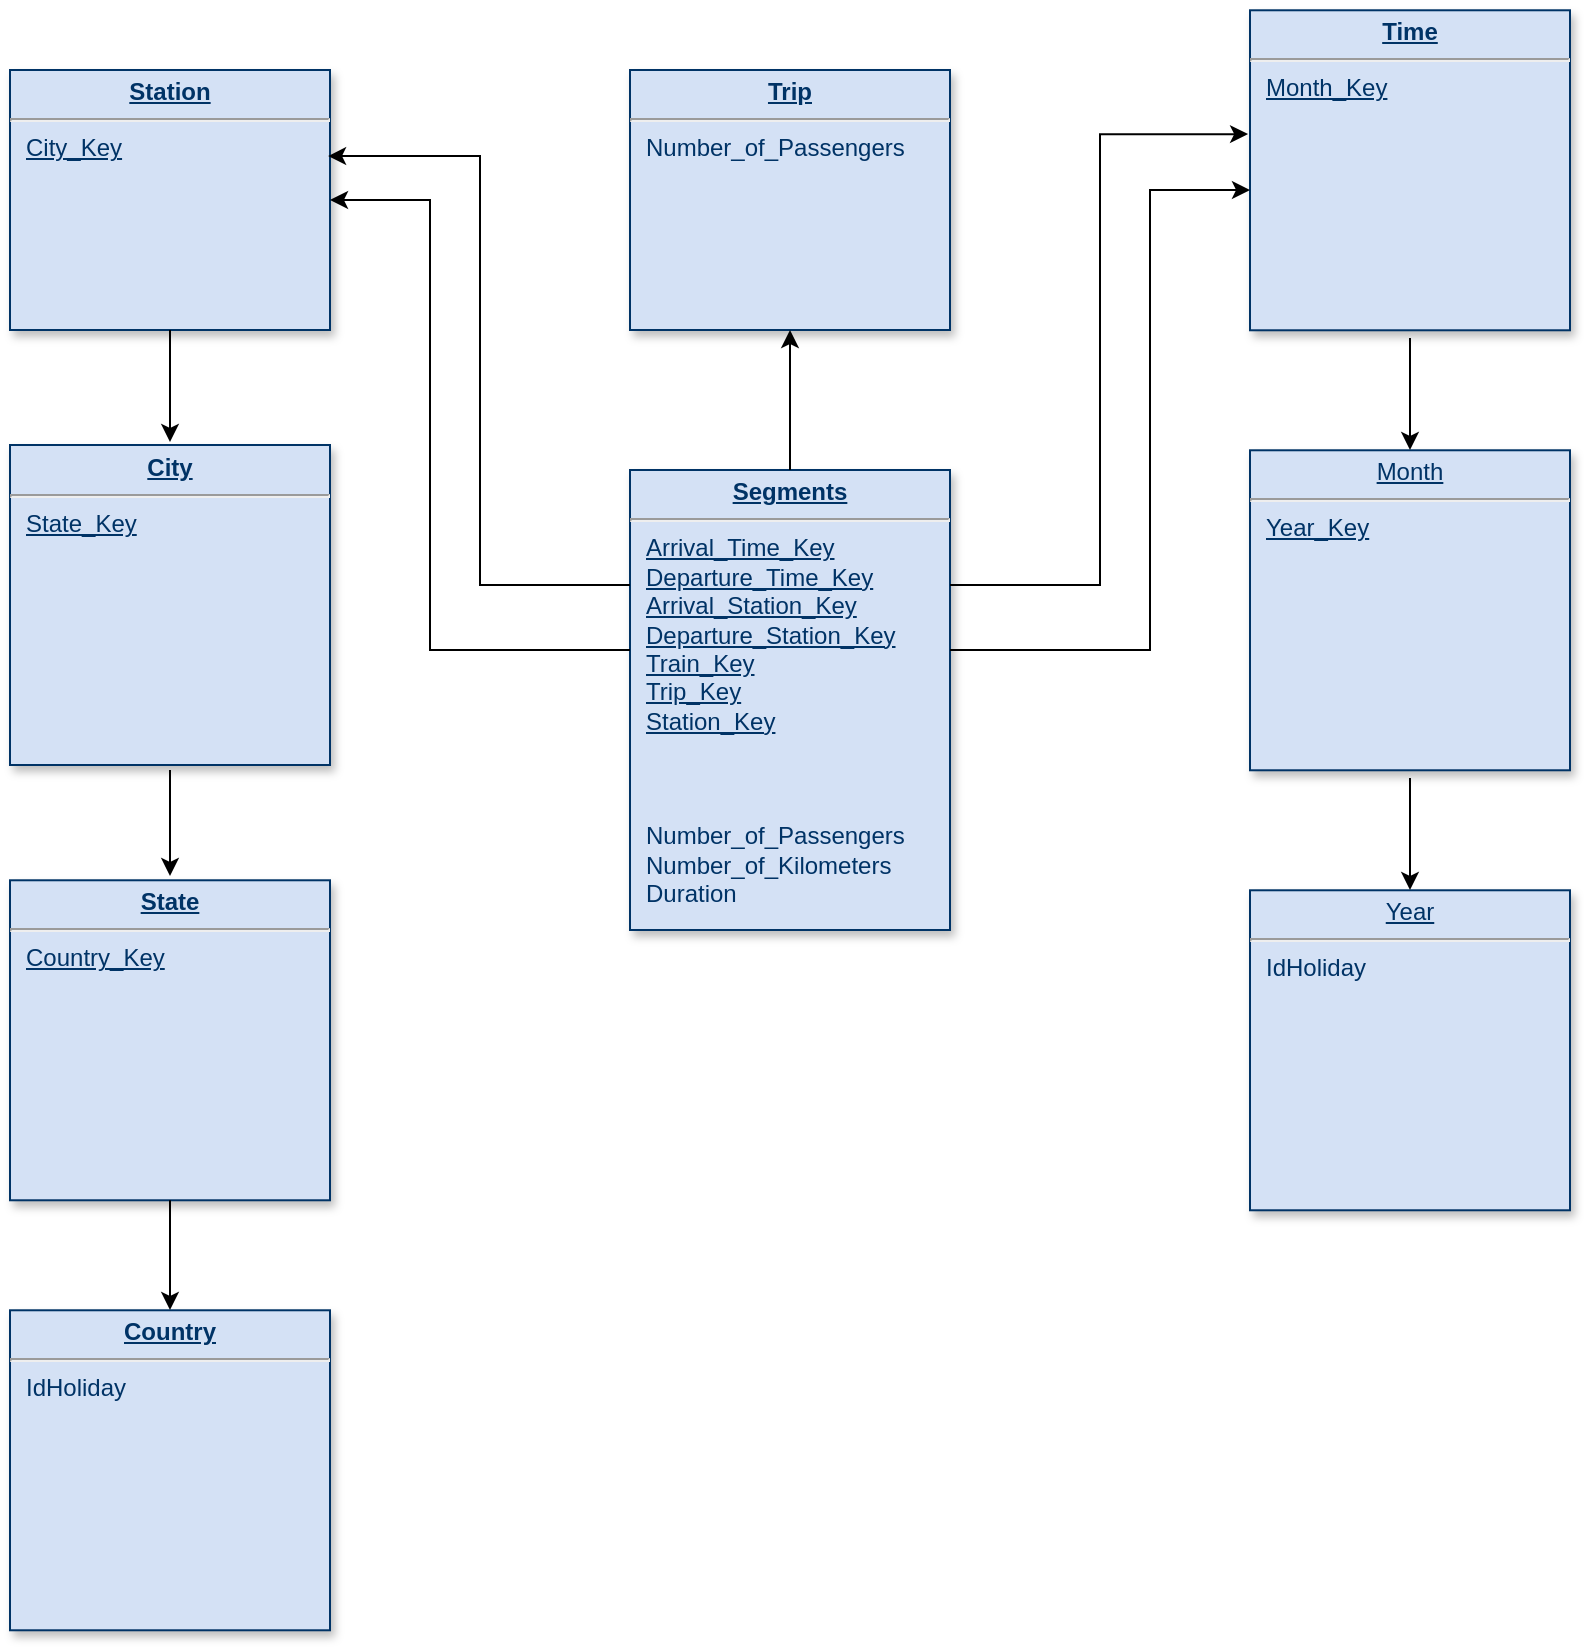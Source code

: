 <mxfile version="10.6.0" type="github"><diagram name="Page-1" id="efa7a0a1-bf9b-a30e-e6df-94a7791c09e9"><mxGraphModel dx="840" dy="491" grid="1" gridSize="10" guides="1" tooltips="1" connect="1" arrows="1" fold="1" page="1" pageScale="1" pageWidth="826" pageHeight="1169" background="#ffffff" math="0" shadow="0"><root><mxCell id="0"/><mxCell id="1" parent="0"/><mxCell id="21" value="&lt;p style=&quot;margin: 0px ; margin-top: 4px ; text-align: center ; text-decoration: underline&quot;&gt;&lt;strong&gt;City&lt;/strong&gt;&lt;/p&gt;&lt;hr&gt;&lt;p style=&quot;margin: 0px ; margin-left: 8px&quot;&gt;&lt;u&gt;State_Key&lt;/u&gt;&lt;br&gt;&lt;/p&gt;" style="verticalAlign=top;align=left;overflow=fill;fontSize=12;fontFamily=Helvetica;html=1;strokeColor=#003366;shadow=1;fillColor=#D4E1F5;fontColor=#003366" parent="1" vertex="1"><mxGeometry x="40.0" y="267.5" width="160" height="160" as="geometry"/></mxCell><mxCell id="25" value="&lt;p style=&quot;margin: 0px ; margin-top: 4px ; text-align: center ; text-decoration: underline&quot;&gt;&lt;strong&gt;Station&lt;/strong&gt;&lt;/p&gt;&lt;hr&gt;&lt;p style=&quot;margin: 0px ; margin-left: 8px&quot;&gt;&lt;u&gt;City_Key&lt;/u&gt;&lt;/p&gt;&lt;p style=&quot;margin: 0px ; margin-left: 8px&quot;&gt;&lt;br&gt;&lt;/p&gt;" style="verticalAlign=top;align=left;overflow=fill;fontSize=12;fontFamily=Helvetica;html=1;strokeColor=#003366;shadow=1;fillColor=#D4E1F5;fontColor=#003366" parent="1" vertex="1"><mxGeometry x="40" y="80" width="160" height="130" as="geometry"/></mxCell><mxCell id="z7T4Bo9Y4DrgqetJBfUK-114" value="&lt;p style=&quot;margin: 0px ; margin-top: 4px ; text-align: center ; text-decoration: underline&quot;&gt;&lt;strong&gt;Trip&lt;/strong&gt;&lt;/p&gt;&lt;hr&gt;&lt;p style=&quot;margin: 0px ; margin-left: 8px&quot;&gt;Number_of_Passengers&lt;br&gt;&lt;/p&gt;&lt;p style=&quot;margin: 0px ; margin-left: 8px&quot;&gt;&lt;br&gt;&lt;/p&gt;" style="verticalAlign=top;align=left;overflow=fill;fontSize=12;fontFamily=Helvetica;html=1;strokeColor=#003366;shadow=1;fillColor=#D4E1F5;fontColor=#003366" vertex="1" parent="1"><mxGeometry x="350" y="80" width="160" height="130" as="geometry"/></mxCell><mxCell id="z7T4Bo9Y4DrgqetJBfUK-115" value="&lt;p style=&quot;margin: 0px ; margin-top: 4px ; text-align: center ; text-decoration: underline&quot;&gt;&lt;strong&gt;Time&lt;/strong&gt;&lt;/p&gt;&lt;hr&gt;&lt;p style=&quot;margin: 0px ; margin-left: 8px&quot;&gt;&lt;u&gt;Month_Key&lt;/u&gt;&lt;/p&gt;" style="verticalAlign=top;align=left;overflow=fill;fontSize=12;fontFamily=Helvetica;html=1;strokeColor=#003366;shadow=1;fillColor=#D4E1F5;fontColor=#003366" vertex="1" parent="1"><mxGeometry x="660" y="50.14" width="160" height="160" as="geometry"/></mxCell><mxCell id="z7T4Bo9Y4DrgqetJBfUK-116" value="&lt;p style=&quot;margin: 0px ; margin-top: 4px ; text-align: center ; text-decoration: underline&quot;&gt;&lt;strong&gt;Segments&lt;br&gt;&lt;/strong&gt;&lt;/p&gt;&lt;hr&gt;&lt;p style=&quot;margin: 0px ; margin-left: 8px&quot;&gt;&lt;u&gt;Arrival_Time_Key&lt;br&gt;&lt;/u&gt;&lt;/p&gt;&lt;p style=&quot;margin: 0px ; margin-left: 8px&quot;&gt;&lt;u&gt;Departure_Time_Key&lt;/u&gt;&lt;/p&gt;&lt;p style=&quot;margin: 0px ; margin-left: 8px&quot;&gt;&lt;u&gt;Arrival_Station_Key&lt;/u&gt;&lt;/p&gt;&lt;p style=&quot;margin: 0px ; margin-left: 8px&quot;&gt;&lt;u&gt;Departure_Station_Key&lt;/u&gt;&lt;/p&gt;&lt;p style=&quot;margin: 0px ; margin-left: 8px&quot;&gt;&lt;u&gt;Train_Key&lt;/u&gt;&lt;/p&gt;&lt;p style=&quot;margin: 0px ; margin-left: 8px&quot;&gt;&lt;u&gt;Trip_Key&lt;/u&gt;&lt;/p&gt;&lt;p style=&quot;margin: 0px ; margin-left: 8px&quot;&gt;&lt;u&gt;Station_Key&lt;br&gt;&lt;/u&gt;&lt;/p&gt;&lt;p style=&quot;margin: 0px ; margin-left: 8px&quot;&gt;&lt;u&gt;&lt;br&gt;&lt;/u&gt;&lt;/p&gt;&lt;p style=&quot;margin: 0px ; margin-left: 8px&quot;&gt;&lt;br&gt;&lt;/p&gt;&lt;p style=&quot;margin: 0px ; margin-left: 8px&quot;&gt;&lt;br&gt;&lt;/p&gt;&lt;p style=&quot;margin: 0px ; margin-left: 8px&quot;&gt;Number_of_Passengers&lt;/p&gt;&lt;p style=&quot;margin: 0px ; margin-left: 8px&quot;&gt;Number_of_Kilometers&lt;/p&gt;&lt;p style=&quot;margin: 0px ; margin-left: 8px&quot;&gt;Duration&lt;br&gt;&lt;/p&gt;&lt;p style=&quot;margin: 0px ; margin-left: 8px&quot;&gt;&lt;br&gt;&lt;/p&gt;&lt;p style=&quot;margin: 0px ; margin-left: 8px&quot;&gt;&lt;br&gt;&lt;/p&gt;&lt;p style=&quot;margin: 0px ; margin-left: 8px&quot;&gt;&lt;br&gt;&lt;/p&gt;&lt;p style=&quot;margin: 0px ; margin-left: 8px&quot;&gt;&lt;br&gt;&lt;/p&gt;&lt;p style=&quot;margin: 0px ; margin-left: 8px&quot;&gt;&lt;br&gt;&lt;/p&gt;" style="verticalAlign=top;align=left;overflow=fill;fontSize=12;fontFamily=Helvetica;html=1;strokeColor=#003366;shadow=1;fillColor=#D4E1F5;fontColor=#003366" vertex="1" parent="1"><mxGeometry x="350" y="280" width="160" height="230" as="geometry"/></mxCell><mxCell id="z7T4Bo9Y4DrgqetJBfUK-117" value="&lt;p style=&quot;margin: 0px ; margin-top: 4px ; text-align: center ; text-decoration: underline&quot;&gt;&lt;strong&gt;Country&lt;/strong&gt;&lt;/p&gt;&lt;hr&gt;&lt;p style=&quot;margin: 0px ; margin-left: 8px&quot;&gt;IdHoliday&lt;/p&gt;&lt;p style=&quot;margin: 0px ; margin-left: 8px&quot;&gt;&lt;br&gt;&lt;/p&gt;" style="verticalAlign=top;align=left;overflow=fill;fontSize=12;fontFamily=Helvetica;html=1;strokeColor=#003366;shadow=1;fillColor=#D4E1F5;fontColor=#003366" vertex="1" parent="1"><mxGeometry x="40.0" y="700.14" width="160" height="160" as="geometry"/></mxCell><mxCell id="z7T4Bo9Y4DrgqetJBfUK-118" value="&lt;p style=&quot;margin: 0px ; margin-top: 4px ; text-align: center ; text-decoration: underline&quot;&gt;&lt;strong&gt;State&lt;/strong&gt;&lt;/p&gt;&lt;hr&gt;&lt;p style=&quot;margin: 0px ; margin-left: 8px&quot;&gt;&lt;u&gt;Country_Key&lt;/u&gt;&lt;/p&gt;" style="verticalAlign=top;align=left;overflow=fill;fontSize=12;fontFamily=Helvetica;html=1;strokeColor=#003366;shadow=1;fillColor=#D4E1F5;fontColor=#003366" vertex="1" parent="1"><mxGeometry x="40.0" y="485.14" width="160" height="160" as="geometry"/></mxCell><mxCell id="z7T4Bo9Y4DrgqetJBfUK-119" value="&lt;p style=&quot;margin: 0px ; margin-top: 4px ; text-align: center ; text-decoration: underline&quot;&gt;Year&lt;/p&gt;&lt;hr&gt;&lt;p style=&quot;margin: 0px ; margin-left: 8px&quot;&gt;IdHoliday&lt;/p&gt;&lt;p style=&quot;margin: 0px ; margin-left: 8px&quot;&gt;&lt;br&gt;&lt;/p&gt;" style="verticalAlign=top;align=left;overflow=fill;fontSize=12;fontFamily=Helvetica;html=1;strokeColor=#003366;shadow=1;fillColor=#D4E1F5;fontColor=#003366" vertex="1" parent="1"><mxGeometry x="660" y="490.14" width="160" height="160" as="geometry"/></mxCell><mxCell id="z7T4Bo9Y4DrgqetJBfUK-120" value="&lt;p style=&quot;margin: 0px ; margin-top: 4px ; text-align: center ; text-decoration: underline&quot;&gt;Month&lt;/p&gt;&lt;hr&gt;&lt;p style=&quot;margin: 0px ; margin-left: 8px&quot;&gt;&lt;u&gt;Year_Key&lt;/u&gt;&lt;/p&gt;&lt;p style=&quot;margin: 0px ; margin-left: 8px&quot;&gt;&lt;br&gt;&lt;/p&gt;" style="verticalAlign=top;align=left;overflow=fill;fontSize=12;fontFamily=Helvetica;html=1;strokeColor=#003366;shadow=1;fillColor=#D4E1F5;fontColor=#003366" vertex="1" parent="1"><mxGeometry x="660" y="270.14" width="160" height="160" as="geometry"/></mxCell><mxCell id="z7T4Bo9Y4DrgqetJBfUK-123" value="" style="endArrow=classic;html=1;exitX=0.5;exitY=1;exitDx=0;exitDy=0;" edge="1" parent="1" source="z7T4Bo9Y4DrgqetJBfUK-118"><mxGeometry width="50" height="50" relative="1" as="geometry"><mxPoint x="90" y="700" as="sourcePoint"/><mxPoint x="120" y="700" as="targetPoint"/></mxGeometry></mxCell><mxCell id="z7T4Bo9Y4DrgqetJBfUK-124" value="" style="endArrow=classic;html=1;" edge="1" parent="1"><mxGeometry width="50" height="50" relative="1" as="geometry"><mxPoint x="120" y="430" as="sourcePoint"/><mxPoint x="120" y="483" as="targetPoint"/></mxGeometry></mxCell><mxCell id="z7T4Bo9Y4DrgqetJBfUK-125" value="" style="endArrow=classic;html=1;exitX=0.5;exitY=0.984;exitDx=0;exitDy=0;exitPerimeter=0;" edge="1" parent="1"><mxGeometry width="50" height="50" relative="1" as="geometry"><mxPoint x="740" y="434" as="sourcePoint"/><mxPoint x="740" y="490" as="targetPoint"/></mxGeometry></mxCell><mxCell id="z7T4Bo9Y4DrgqetJBfUK-126" value="" style="endArrow=classic;html=1;exitX=0.5;exitY=0.984;exitDx=0;exitDy=0;exitPerimeter=0;" edge="1" parent="1"><mxGeometry width="50" height="50" relative="1" as="geometry"><mxPoint x="120" y="210" as="sourcePoint"/><mxPoint x="120" y="266" as="targetPoint"/></mxGeometry></mxCell><mxCell id="z7T4Bo9Y4DrgqetJBfUK-127" value="" style="endArrow=classic;html=1;exitX=0.5;exitY=0;exitDx=0;exitDy=0;entryX=0.5;entryY=1;entryDx=0;entryDy=0;" edge="1" parent="1" source="z7T4Bo9Y4DrgqetJBfUK-116" target="z7T4Bo9Y4DrgqetJBfUK-114"><mxGeometry width="50" height="50" relative="1" as="geometry"><mxPoint x="429.5" y="217" as="sourcePoint"/><mxPoint x="429.5" y="273" as="targetPoint"/></mxGeometry></mxCell><mxCell id="z7T4Bo9Y4DrgqetJBfUK-128" value="" style="endArrow=classic;html=1;exitX=0.5;exitY=0.984;exitDx=0;exitDy=0;exitPerimeter=0;" edge="1" parent="1"><mxGeometry width="50" height="50" relative="1" as="geometry"><mxPoint x="740" y="214" as="sourcePoint"/><mxPoint x="740" y="270" as="targetPoint"/></mxGeometry></mxCell><mxCell id="z7T4Bo9Y4DrgqetJBfUK-130" value="" style="endArrow=classic;html=1;edgeStyle=orthogonalEdgeStyle;exitX=0;exitY=0.25;exitDx=0;exitDy=0;entryX=0.994;entryY=0.331;entryDx=0;entryDy=0;entryPerimeter=0;elbow=vertical;rounded=0;" edge="1" parent="1" source="z7T4Bo9Y4DrgqetJBfUK-116" target="25"><mxGeometry width="50" height="50" relative="1" as="geometry"><mxPoint x="260" y="320" as="sourcePoint"/><mxPoint x="260" y="160" as="targetPoint"/></mxGeometry></mxCell><mxCell id="z7T4Bo9Y4DrgqetJBfUK-131" value="" style="endArrow=classic;html=1;edgeStyle=orthogonalEdgeStyle;entryX=1;entryY=0.5;entryDx=0;entryDy=0;rounded=0;" edge="1" parent="1" source="z7T4Bo9Y4DrgqetJBfUK-116" target="25"><mxGeometry width="50" height="50" relative="1" as="geometry"><mxPoint x="240" y="360" as="sourcePoint"/><mxPoint x="240" y="190" as="targetPoint"/><Array as="points"><mxPoint x="250" y="370"/><mxPoint x="250" y="145"/></Array></mxGeometry></mxCell><mxCell id="z7T4Bo9Y4DrgqetJBfUK-132" value="" style="endArrow=classic;html=1;edgeStyle=orthogonalEdgeStyle;exitX=1;exitY=0.25;exitDx=0;exitDy=0;entryX=-0.006;entryY=0.387;entryDx=0;entryDy=0;entryPerimeter=0;elbow=vertical;rounded=0;" edge="1" parent="1" source="z7T4Bo9Y4DrgqetJBfUK-116" target="z7T4Bo9Y4DrgqetJBfUK-115"><mxGeometry width="50" height="50" relative="1" as="geometry"><mxPoint x="661" y="360" as="sourcePoint"/><mxPoint x="510" y="145" as="targetPoint"/></mxGeometry></mxCell><mxCell id="z7T4Bo9Y4DrgqetJBfUK-133" value="" style="endArrow=classic;html=1;edgeStyle=orthogonalEdgeStyle;elbow=vertical;rounded=0;" edge="1" parent="1" source="z7T4Bo9Y4DrgqetJBfUK-116"><mxGeometry width="50" height="50" relative="1" as="geometry"><mxPoint x="512" y="370" as="sourcePoint"/><mxPoint x="660" y="140" as="targetPoint"/><Array as="points"><mxPoint x="610" y="370"/><mxPoint x="610" y="140"/></Array></mxGeometry></mxCell></root></mxGraphModel></diagram><diagram name="Copy of Page-1" id="-R6fWkMxfR4Uki6KVwzq"><mxGraphModel dx="840" dy="491" grid="1" gridSize="10" guides="1" tooltips="1" connect="1" arrows="1" fold="1" page="1" pageScale="1" pageWidth="826" pageHeight="1169" background="#ffffff" math="0" shadow="0"><root><mxCell id="4zpioCKFS2GbZYwrWPnD-0"/><mxCell id="4zpioCKFS2GbZYwrWPnD-1" parent="4zpioCKFS2GbZYwrWPnD-0"/><mxCell id="4zpioCKFS2GbZYwrWPnD-2" value="&lt;p style=&quot;margin: 0px; margin-top: 4px; text-align: center; text-decoration: underline;&quot;&gt;&lt;strong&gt;Role&lt;/strong&gt;&lt;/p&gt;&lt;hr /&gt;&lt;p style=&quot;margin: 0px; margin-left: 8px;&quot;&gt;IdCompany&lt;br /&gt;Name&lt;/p&gt;&lt;p style=&quot;margin: 0px; margin-left: 8px;&quot;&gt;Description&lt;/p&gt;&lt;p style=&quot;margin: 0px; margin-left: 8px;&quot;&gt;CreatedAt&lt;/p&gt;&lt;p style=&quot;margin: 0px; margin-left: 8px;&quot;&gt;UpdatedAt&lt;/p&gt;&lt;p style=&quot;margin: 0px; margin-left: 8px;&quot;&gt;Enabled&lt;/p&gt;" style="verticalAlign=top;align=left;overflow=fill;fontSize=12;fontFamily=Helvetica;html=1;strokeColor=#003366;shadow=1;fillColor=#D4E1F5;fontColor=#003366" vertex="1" parent="4zpioCKFS2GbZYwrWPnD-1"><mxGeometry x="310.0" y="91.64" width="160" height="120" as="geometry"/></mxCell><mxCell id="4zpioCKFS2GbZYwrWPnD-3" value="&lt;p style=&quot;margin: 0px; margin-top: 4px; text-align: center; text-decoration: underline;&quot;&gt;&lt;strong&gt;Company&lt;/strong&gt;&lt;/p&gt;&lt;hr /&gt;&lt;p style=&quot;margin: 0px; margin-left: 8px;&quot;&gt;Name&lt;/p&gt;&lt;p style=&quot;margin: 0px; margin-left: 8px;&quot;&gt;Description&lt;/p&gt;&lt;p style=&quot;margin: 0px; margin-left: 8px;&quot;&gt;CreatedAt&lt;/p&gt;&lt;p style=&quot;margin: 0px; margin-left: 8px;&quot;&gt;UpdatedAt&lt;/p&gt;&lt;p style=&quot;margin: 0px; margin-left: 8px;&quot;&gt;Enabled&lt;/p&gt;" style="verticalAlign=top;align=left;overflow=fill;fontSize=12;fontFamily=Helvetica;html=1;strokeColor=#003366;shadow=1;fillColor=#D4E1F5;fontColor=#003366" vertex="1" parent="4zpioCKFS2GbZYwrWPnD-1"><mxGeometry x="310.0" y="302.5" width="160" height="125" as="geometry"/></mxCell><mxCell id="4zpioCKFS2GbZYwrWPnD-4" value="&lt;p style=&quot;margin: 0px; margin-top: 4px; text-align: center; text-decoration: underline;&quot;&gt;&lt;strong&gt;Calendar&lt;/strong&gt;&lt;/p&gt;&lt;hr /&gt;&lt;p style=&quot;margin: 0px; margin-left: 8px;&quot;&gt;IdCalendar&lt;/p&gt;&lt;p style=&quot;margin: 0px; margin-left: 8px;&quot;&gt;IdCompany&lt;/p&gt;&lt;p style=&quot;margin: 0px; margin-left: 8px;&quot;&gt;Name&lt;/p&gt;&lt;p style=&quot;margin: 0px; margin-left: 8px;&quot;&gt;Description&lt;/p&gt;&lt;p style=&quot;margin: 0px; margin-left: 8px;&quot;&gt;ValidUntil&lt;/p&gt;&lt;p style=&quot;margin: 0px; margin-left: 8px;&quot;&gt;CreatedAt&lt;/p&gt;&lt;p style=&quot;margin: 0px; margin-left: 8px;&quot;&gt;UpdatedAt&lt;/p&gt;&lt;p style=&quot;margin: 0px; margin-left: 8px;&quot;&gt;Enabled&lt;/p&gt;" style="verticalAlign=top;align=left;overflow=fill;fontSize=12;fontFamily=Helvetica;html=1;strokeColor=#003366;shadow=1;fillColor=#D4E1F5;fontColor=#003366" vertex="1" parent="4zpioCKFS2GbZYwrWPnD-1"><mxGeometry x="40.0" y="285.0" width="160" height="160" as="geometry"/></mxCell><mxCell id="4zpioCKFS2GbZYwrWPnD-5" value="&lt;p style=&quot;margin: 0px; margin-top: 4px; text-align: center; text-decoration: underline;&quot;&gt;&lt;strong&gt;User&lt;/strong&gt;&lt;/p&gt;&lt;hr /&gt;&lt;p style=&quot;margin: 0px; margin-left: 8px;&quot;&gt;IdUser&lt;/p&gt;&lt;p style=&quot;margin: 0px; margin-left: 8px;&quot;&gt;IdCompany&lt;/p&gt;&lt;p style=&quot;margin: 0px; margin-left: 8px;&quot;&gt;Name&lt;/p&gt;&lt;p style=&quot;margin: 0px; margin-left: 8px;&quot;&gt;LastName&lt;/p&gt;&lt;p style=&quot;margin: 0px; margin-left: 8px;&quot;&gt;Email&lt;/p&gt;&lt;p style=&quot;margin: 0px; margin-left: 8px;&quot;&gt;UserName&lt;/p&gt;&lt;p style=&quot;margin: 0px; margin-left: 8px;&quot;&gt;Password&lt;/p&gt;&lt;p style=&quot;margin: 0px; margin-left: 8px;&quot;&gt;CreatedAt&lt;/p&gt;&lt;p style=&quot;margin: 0px; margin-left: 8px;&quot;&gt;UpdatedAt&lt;/p&gt;&lt;p style=&quot;margin: 0px; margin-left: 8px;&quot;&gt;Enabled&lt;/p&gt;" style="verticalAlign=top;align=left;overflow=fill;fontSize=12;fontFamily=Helvetica;html=1;strokeColor=#003366;shadow=1;fillColor=#D4E1F5;fontColor=#003366" vertex="1" parent="4zpioCKFS2GbZYwrWPnD-1"><mxGeometry x="880.0" y="430" width="160.0" height="180" as="geometry"/></mxCell><mxCell id="4zpioCKFS2GbZYwrWPnD-6" value="&lt;p style=&quot;margin: 0px; margin-top: 4px; text-align: center; text-decoration: underline;&quot;&gt;&lt;strong&gt;UserProjectRole&lt;/strong&gt;&lt;/p&gt;&lt;hr /&gt;&lt;p style=&quot;margin: 0px; margin-left: 8px;&quot;&gt;IdUserProjectRole&lt;/p&gt;&lt;p style=&quot;margin: 0px; margin-left: 8px;&quot;&gt;IdRole&lt;/p&gt;&lt;p style=&quot;margin: 0px; margin-left: 8px;&quot;&gt;IdProject&lt;/p&gt;&lt;p style=&quot;margin: 0px; margin-left: 8px;&quot;&gt;IdUser&lt;/p&gt;" style="verticalAlign=top;align=left;overflow=fill;fontSize=12;fontFamily=Helvetica;html=1;strokeColor=#003366;shadow=1;fillColor=#D4E1F5;fontColor=#003366" vertex="1" parent="4zpioCKFS2GbZYwrWPnD-1"><mxGeometry x="591.08" y="101.64" width="160" height="100" as="geometry"/></mxCell><mxCell id="4zpioCKFS2GbZYwrWPnD-7" value="&lt;p style=&quot;margin: 0px; margin-top: 4px; text-align: center; text-decoration: underline;&quot;&gt;&lt;strong&gt;Client&lt;/strong&gt;&lt;/p&gt;&lt;hr /&gt;&lt;p style=&quot;margin: 0px; margin-left: 8px;&quot;&gt;IdClient&lt;/p&gt;&lt;p style=&quot;margin: 0px; margin-left: 8px;&quot;&gt;IdCompany&lt;/p&gt;&lt;p style=&quot;margin: 0px; margin-left: 8px;&quot;&gt;Name&lt;/p&gt;&lt;p style=&quot;margin: 0px; margin-left: 8px;&quot;&gt;Description&lt;/p&gt;&lt;p style=&quot;margin: 0px; margin-left: 8px;&quot;&gt;CreatedAt&lt;/p&gt;&lt;p style=&quot;margin: 0px; margin-left: 8px;&quot;&gt;UpdatedAt&lt;/p&gt;&lt;p style=&quot;margin: 0px; margin-left: 8px;&quot;&gt;Enabled&lt;/p&gt;" style="verticalAlign=top;align=left;overflow=fill;fontSize=12;fontFamily=Helvetica;html=1;strokeColor=#003366;shadow=1;fillColor=#D4E1F5;fontColor=#003366" vertex="1" parent="4zpioCKFS2GbZYwrWPnD-1"><mxGeometry x="310.0" y="556.96" width="160" height="150" as="geometry"/></mxCell><mxCell id="4zpioCKFS2GbZYwrWPnD-8" value="&lt;p style=&quot;margin: 0px; margin-top: 4px; text-align: center; text-decoration: underline;&quot;&gt;&lt;strong&gt;Holiday&lt;/strong&gt;&lt;/p&gt;&lt;hr /&gt;&lt;p style=&quot;margin: 0px; margin-left: 8px;&quot;&gt;IdHoliday&lt;/p&gt;&lt;p style=&quot;margin: 0px; margin-left: 8px;&quot;&gt;IdCalendar&lt;/p&gt;&lt;p style=&quot;margin: 0px; margin-left: 8px;&quot;&gt;Name&lt;/p&gt;&lt;p style=&quot;margin: 0px; margin-left: 8px;&quot;&gt;Description&lt;/p&gt;&lt;p style=&quot;margin: 0px; margin-left: 8px;&quot;&gt;Date&lt;/p&gt;&lt;p style=&quot;margin: 0px; margin-left: 8px;&quot;&gt;CreatedAt&lt;/p&gt;&lt;p style=&quot;margin: 0px; margin-left: 8px;&quot;&gt;UpdatedAt&lt;/p&gt;&lt;p style=&quot;margin: 0px; margin-left: 8px;&quot;&gt;Enabled&lt;/p&gt;" style="verticalAlign=top;align=left;overflow=fill;fontSize=12;fontFamily=Helvetica;html=1;strokeColor=#003366;shadow=1;fillColor=#D4E1F5;fontColor=#003366" vertex="1" parent="4zpioCKFS2GbZYwrWPnD-1"><mxGeometry x="40.0" y="21.64" width="160" height="160" as="geometry"/></mxCell><mxCell id="4zpioCKFS2GbZYwrWPnD-9" value="&lt;p style=&quot;margin: 0px; margin-top: 4px; text-align: center; text-decoration: underline;&quot;&gt;&lt;strong&gt;TimeSheet&lt;/strong&gt;&lt;/p&gt;&lt;hr /&gt;&lt;p style=&quot;margin: 0px; margin-left: 8px;&quot;&gt;IdTimeSheet&lt;/p&gt;&lt;p style=&quot;margin: 0px; margin-left: 8px;&quot;&gt;Name&lt;/p&gt;&lt;p style=&quot;margin: 0px; margin-left: 8px;&quot;&gt;Description&lt;/p&gt;&lt;p style=&quot;margin: 0px; margin-left: 8px;&quot;&gt;IdProject&lt;/p&gt;&lt;p style=&quot;margin: 0px; margin-left: 8px;&quot;&gt;CreatedAt&lt;/p&gt;&lt;p style=&quot;margin: 0px; margin-left: 8px;&quot;&gt;UpdatedAt&lt;/p&gt;&lt;p style=&quot;margin: 0px; margin-left: 8px;&quot;&gt;Enabled&lt;/p&gt;&lt;p style=&quot;margin: 0px; margin-left: 8px;&quot;&gt;IdUser&lt;/p&gt;" style="verticalAlign=top;align=left;overflow=fill;fontSize=12;fontFamily=Helvetica;html=1;strokeColor=#003366;shadow=1;fillColor=#D4E1F5;fontColor=#003366" vertex="1" parent="4zpioCKFS2GbZYwrWPnD-1"><mxGeometry x="1170" y="680" width="160" height="170" as="geometry"/></mxCell><mxCell id="4zpioCKFS2GbZYwrWPnD-10" value="&lt;p style=&quot;margin: 0px; margin-top: 4px; text-align: center; text-decoration: underline;&quot;&gt;&lt;strong&gt;TimeSheetHour&lt;/strong&gt;&lt;/p&gt;&lt;hr /&gt;&lt;p style=&quot;margin: 0px; margin-left: 8px;&quot;&gt;IdTimeSheetHour&lt;br /&gt;IdTimeSheet&lt;/p&gt;&lt;p style=&quot;margin: 0px; margin-left: 8px;&quot;&gt;IdUser&lt;/p&gt;&lt;p style=&quot;margin: 0px; margin-left: 8px;&quot;&gt;IdTimeCategory&lt;/p&gt;&lt;p style=&quot;margin: 0px; margin-left: 8px;&quot;&gt;IdTask&lt;/p&gt;&lt;p style=&quot;margin: 0px; margin-left: 8px;&quot;&gt;Quantity&lt;/p&gt;&lt;p style=&quot;margin: 0px; margin-left: 8px;&quot;&gt;Description&lt;/p&gt;&lt;p style=&quot;margin: 0px; margin-left: 8px;&quot;&gt;IdProjectManager&lt;/p&gt;&lt;p style=&quot;margin: 0px; margin-left: 8px;&quot;&gt;CreatedAt&lt;/p&gt;&lt;p style=&quot;margin: 0px; margin-left: 8px;&quot;&gt;UpdatedAt&lt;/p&gt;&lt;p style=&quot;margin: 0px; margin-left: 8px;&quot;&gt;Enabled&lt;/p&gt;" style="verticalAlign=top;align=left;overflow=fill;fontSize=12;fontFamily=Helvetica;html=1;strokeColor=#003366;shadow=1;fillColor=#D4E1F5;fontColor=#003366" vertex="1" parent="4zpioCKFS2GbZYwrWPnD-1"><mxGeometry x="1170" y="420.0" width="160" height="200" as="geometry"/></mxCell><mxCell id="4zpioCKFS2GbZYwrWPnD-11" value="&lt;p style=&quot;margin: 0px; margin-top: 4px; text-align: center; text-decoration: underline;&quot;&gt;&lt;strong&gt;Document&lt;/strong&gt;&lt;/p&gt;&lt;hr /&gt;&lt;p style=&quot;margin: 0px; margin-left: 8px;&quot;&gt;IdDocument&lt;/p&gt;&lt;p style=&quot;margin: 0px; margin-left: 8px;&quot;&gt;Name&lt;/p&gt;&lt;p style=&quot;margin: 0px; margin-left: 8px;&quot;&gt;Description&lt;/p&gt;&lt;p style=&quot;margin: 0px; margin-left: 8px;&quot;&gt;ValidFrom&lt;/p&gt;&lt;p style=&quot;margin: 0px; margin-left: 8px;&quot;&gt;ValidUntil&lt;/p&gt;&lt;p style=&quot;margin: 0px; margin-left: 8px;&quot;&gt;DocumentContents&lt;/p&gt;&lt;p style=&quot;margin: 0px; margin-left: 8px;&quot;&gt;CreatedAt&lt;/p&gt;&lt;p style=&quot;margin: 0px; margin-left: 8px;&quot;&gt;UpdateAt&lt;/p&gt;&lt;p style=&quot;margin: 0px; margin-left: 8px;&quot;&gt;Enabled&lt;/p&gt;" style="verticalAlign=top;align=left;overflow=fill;fontSize=12;fontFamily=Helvetica;html=1;strokeColor=#003366;shadow=1;fillColor=#D4E1F5;fontColor=#003366" vertex="1" parent="4zpioCKFS2GbZYwrWPnD-1"><mxGeometry x="130.0" y="881.16" width="160" height="180" as="geometry"/></mxCell><mxCell id="4zpioCKFS2GbZYwrWPnD-12" value="&lt;p style=&quot;margin: 0px; margin-top: 4px; text-align: center; text-decoration: underline;&quot;&gt;&lt;strong&gt;Project&lt;/strong&gt;&lt;/p&gt;&lt;hr /&gt;&lt;p style=&quot;margin: 0px; margin-left: 8px;&quot;&gt;IdProject&lt;/p&gt;&lt;p style=&quot;margin: 0px; margin-left: 8px;&quot;&gt;IdClient&lt;/p&gt;&lt;p style=&quot;margin: 0px; margin-left: 8px;&quot;&gt;Name&lt;/p&gt;&lt;p style=&quot;margin: 0px; margin-left: 8px;&quot;&gt;Description&lt;/p&gt;&lt;p style=&quot;margin: 0px; margin-left: 8px;&quot;&gt;StartDate&lt;/p&gt;&lt;p style=&quot;margin: 0px; margin-left: 8px;&quot;&gt;EndDate&lt;/p&gt;&lt;p style=&quot;margin: 0px; margin-left: 8px;&quot;&gt;CreatedAt&lt;/p&gt;&lt;p style=&quot;margin: 0px; margin-left: 8px;&quot;&gt;UpdatedAt&lt;/p&gt;&lt;p style=&quot;margin: 0px; margin-left: 8px;&quot;&gt;Enabled&lt;br /&gt;IdProjectManager&lt;/p&gt;" style="verticalAlign=top;align=left;overflow=fill;fontSize=12;fontFamily=Helvetica;html=1;strokeColor=#003366;shadow=1;fillColor=#D4E1F5;fontColor=#003366" vertex="1" parent="4zpioCKFS2GbZYwrWPnD-1"><mxGeometry x="591.08" y="531.96" width="160" height="200" as="geometry"/></mxCell><mxCell id="4zpioCKFS2GbZYwrWPnD-13" value="&lt;p style=&quot;margin: 0px; margin-top: 4px; text-align: center; text-decoration: underline;&quot;&gt;&lt;strong&gt;TimeCategory&lt;/strong&gt;&lt;/p&gt;&lt;hr /&gt;&lt;p style=&quot;margin: 0px; margin-left: 8px;&quot;&gt;IdTimeCategory&lt;/p&gt;&lt;p style=&quot;margin: 0px; margin-left: 8px;&quot;&gt;Name&lt;/p&gt;&lt;p style=&quot;margin: 0px; margin-left: 8px;&quot;&gt;Description&lt;/p&gt;&lt;p style=&quot;margin: 0px; margin-left: 8px;&quot;&gt;CreatedAt&lt;/p&gt;&lt;p style=&quot;margin: 0px; margin-left: 8px;&quot;&gt;UpdatedAt&lt;/p&gt;&lt;p style=&quot;margin: 0px; margin-left: 8px;&quot;&gt;Enabled&lt;/p&gt;" style="verticalAlign=top;align=left;overflow=fill;fontSize=12;fontFamily=Helvetica;html=1;strokeColor=#003366;shadow=1;fillColor=#D4E1F5;fontColor=#003366" vertex="1" parent="4zpioCKFS2GbZYwrWPnD-1"><mxGeometry x="1420.0" y="455.0" width="160" height="130" as="geometry"/></mxCell><mxCell id="4zpioCKFS2GbZYwrWPnD-14" value="&lt;p style=&quot;margin: 0px; margin-top: 4px; text-align: center; text-decoration: underline;&quot;&gt;&lt;strong&gt;TimeSheetCostCenter&lt;/strong&gt;&lt;/p&gt;&lt;hr /&gt;&lt;p style=&quot;margin: 0px; margin-left: 8px;&quot;&gt;IdTimeSheetCostCenter&lt;/p&gt;&lt;p style=&quot;margin: 0px; margin-left: 8px;&quot;&gt;IdTimeSheet&lt;/p&gt;&lt;p style=&quot;margin: 0px; margin-left: 8px;&quot;&gt;IdCostCenter&lt;/p&gt;" style="verticalAlign=top;align=left;overflow=fill;fontSize=12;fontFamily=Helvetica;html=1;strokeColor=#003366;shadow=1;fillColor=#D4E1F5;fontColor=#003366" vertex="1" parent="4zpioCKFS2GbZYwrWPnD-1"><mxGeometry x="1170" y="912.5" width="160" height="95" as="geometry"/></mxCell><mxCell id="4zpioCKFS2GbZYwrWPnD-15" value="&lt;p style=&quot;margin: 0px; margin-top: 4px; text-align: center; text-decoration: underline;&quot;&gt;&lt;strong&gt;CostCenter&lt;/strong&gt;&lt;/p&gt;&lt;hr /&gt;&lt;p style=&quot;margin: 0px; margin-left: 8px;&quot;&gt;IdCostCenter&lt;/p&gt;&lt;p style=&quot;margin: 0px; margin-left: 8px;&quot;&gt;Name&lt;/p&gt;&lt;p style=&quot;margin: 0px; margin-left: 8px;&quot;&gt;Description&lt;/p&gt;&lt;p style=&quot;margin: 0px; margin-left: 8px;&quot;&gt;CreatedAt&lt;/p&gt;&lt;p style=&quot;margin: 0px; margin-left: 8px;&quot;&gt;UpdatedAt&lt;/p&gt;&lt;p style=&quot;margin: 0px; margin-left: 8px;&quot;&gt;Enabled&lt;/p&gt;" style="verticalAlign=top;align=left;overflow=fill;fontSize=12;fontFamily=Helvetica;html=1;strokeColor=#003366;shadow=1;fillColor=#D4E1F5;fontColor=#003366" vertex="1" parent="4zpioCKFS2GbZYwrWPnD-1"><mxGeometry x="940.0" y="890.0" width="160" height="140" as="geometry"/></mxCell><mxCell id="4zpioCKFS2GbZYwrWPnD-16" value="&lt;p style=&quot;margin: 0px; margin-top: 4px; text-align: center; text-decoration: underline;&quot;&gt;&lt;strong&gt;ProjectCostCenter&lt;/strong&gt;&lt;/p&gt;&lt;hr /&gt;&lt;p style=&quot;margin: 0px; margin-left: 8px;&quot;&gt;IdProjectCostCenter&lt;/p&gt;&lt;p style=&quot;margin: 0px; margin-left: 8px;&quot;&gt;IdProject&lt;/p&gt;&lt;p style=&quot;margin: 0px; margin-left: 8px;&quot;&gt;IdCostCenter&lt;/p&gt;" style="verticalAlign=top;align=left;overflow=fill;fontSize=12;fontFamily=Helvetica;html=1;strokeColor=#003366;shadow=1;fillColor=#D4E1F5;fontColor=#003366" vertex="1" parent="4zpioCKFS2GbZYwrWPnD-1"><mxGeometry x="630" y="915.0" width="160" height="90" as="geometry"/></mxCell><mxCell id="4zpioCKFS2GbZYwrWPnD-17" value="&lt;p style=&quot;margin: 0px ; margin-top: 4px ; text-align: center ; text-decoration: underline&quot;&gt;&lt;strong&gt;ProjectDocument&lt;/strong&gt;&lt;/p&gt;&lt;hr&gt;&lt;p style=&quot;margin: 0px ; margin-left: 8px&quot;&gt;IdProjectDocument&lt;/p&gt;&lt;p style=&quot;margin: 0px ; margin-left: 8px&quot;&gt;IdProject&lt;/p&gt;&lt;p style=&quot;margin: 0px ; margin-left: 8px&quot;&gt;IdDocument&lt;/p&gt;" style="verticalAlign=top;align=left;overflow=fill;fontSize=12;fontFamily=Helvetica;html=1;strokeColor=#003366;shadow=1;fillColor=#D4E1F5;fontColor=#003366" vertex="1" parent="4zpioCKFS2GbZYwrWPnD-1"><mxGeometry x="440.0" y="926.16" width="160" height="90" as="geometry"/></mxCell><mxCell id="4zpioCKFS2GbZYwrWPnD-18" value="&lt;p style=&quot;margin: 0px; margin-top: 4px; text-align: center; text-decoration: underline;&quot;&gt;&lt;strong&gt;Tasks&lt;/strong&gt;&lt;/p&gt;&lt;hr /&gt;&lt;p style=&quot;margin: 0px; margin-left: 8px;&quot;&gt;IdTask&lt;/p&gt;&lt;p style=&quot;margin: 0px; margin-left: 8px;&quot;&gt;Name&lt;/p&gt;&lt;p style=&quot;margin: 0px; margin-left: 8px;&quot;&gt;Description&lt;/p&gt;&lt;p style=&quot;margin: 0px; margin-left: 8px;&quot;&gt;Work&lt;/p&gt;&lt;p style=&quot;margin: 0px; margin-left: 8px;&quot;&gt;IdProject&lt;/p&gt;&lt;p style=&quot;margin: 0px; margin-left: 8px;&quot;&gt;StartDate&lt;/p&gt;&lt;p style=&quot;margin: 0px; margin-left: 8px;&quot;&gt;EndDate&lt;/p&gt;&lt;p style=&quot;margin: 0px; margin-left: 8px;&quot;&gt;CreatedAt&lt;/p&gt;&lt;p style=&quot;margin: 0px; margin-left: 8px;&quot;&gt;UpdatedAt&lt;/p&gt;&lt;p style=&quot;margin: 0px; margin-left: 8px;&quot;&gt;Enabled&lt;/p&gt;" style="verticalAlign=top;align=left;overflow=fill;fontSize=12;fontFamily=Helvetica;html=1;strokeColor=#003366;shadow=1;fillColor=#D4E1F5;fontColor=#003366" vertex="1" parent="4zpioCKFS2GbZYwrWPnD-1"><mxGeometry x="1170" y="140.0" width="160" height="190" as="geometry"/></mxCell><mxCell id="4zpioCKFS2GbZYwrWPnD-19" value="" style="endArrow=open;endSize=12;startArrow=diamondThin;startSize=14;startFill=0;edgeStyle=orthogonalEdgeStyle;" edge="1" parent="4zpioCKFS2GbZYwrWPnD-1" source="4zpioCKFS2GbZYwrWPnD-2" target="4zpioCKFS2GbZYwrWPnD-3"><mxGeometry y="160" as="geometry"><mxPoint y="160" as="sourcePoint"/><mxPoint x="160" y="160" as="targetPoint"/></mxGeometry></mxCell><mxCell id="4zpioCKFS2GbZYwrWPnD-20" value="0..n" style="resizable=0;align=left;verticalAlign=top;labelBackgroundColor=#ffffff;fontSize=10;strokeColor=#003366;shadow=1;fillColor=#D4E1F5;fontColor=#003366" connectable="0" vertex="1" parent="4zpioCKFS2GbZYwrWPnD-19"><mxGeometry x="-1" relative="1" as="geometry"><mxPoint x="10" as="offset"/></mxGeometry></mxCell><mxCell id="4zpioCKFS2GbZYwrWPnD-21" value="1" style="resizable=0;align=right;verticalAlign=top;labelBackgroundColor=#ffffff;fontSize=10;strokeColor=#003366;shadow=1;fillColor=#D4E1F5;fontColor=#003366" connectable="0" vertex="1" parent="4zpioCKFS2GbZYwrWPnD-19"><mxGeometry x="1" relative="1" as="geometry"><mxPoint x="590" y="105" as="offset"/></mxGeometry></mxCell><mxCell id="4zpioCKFS2GbZYwrWPnD-22" value="" style="endArrow=open;endSize=12;startArrow=diamondThin;startSize=14;startFill=0;edgeStyle=orthogonalEdgeStyle;rounded=0" edge="1" parent="4zpioCKFS2GbZYwrWPnD-1" source="4zpioCKFS2GbZYwrWPnD-6" target="4zpioCKFS2GbZYwrWPnD-5"><mxGeometry x="519.36" y="180" as="geometry"><mxPoint x="519.36" y="180" as="sourcePoint"/><mxPoint x="679.36" y="180" as="targetPoint"/></mxGeometry></mxCell><mxCell id="4zpioCKFS2GbZYwrWPnD-23" value="0..n" style="resizable=0;align=left;verticalAlign=top;labelBackgroundColor=#ffffff;fontSize=10;strokeColor=#003366;shadow=1;fillColor=#D4E1F5;fontColor=#003366" connectable="0" vertex="1" parent="4zpioCKFS2GbZYwrWPnD-22"><mxGeometry x="-1" relative="1" as="geometry"><mxPoint x="8.92" as="offset"/></mxGeometry></mxCell><mxCell id="4zpioCKFS2GbZYwrWPnD-24" value="1" style="resizable=0;align=right;verticalAlign=top;labelBackgroundColor=#ffffff;fontSize=10;strokeColor=#003366;shadow=1;fillColor=#D4E1F5;fontColor=#003366" connectable="0" vertex="1" parent="4zpioCKFS2GbZYwrWPnD-22"><mxGeometry x="1" relative="1" as="geometry"><mxPoint x="-550" y="-160.0" as="offset"/></mxGeometry></mxCell><mxCell id="4zpioCKFS2GbZYwrWPnD-25" value="" style="endArrow=open;endSize=12;startArrow=diamondThin;startSize=14;startFill=0;edgeStyle=orthogonalEdgeStyle;exitX=1;exitY=0.25;rounded=0" edge="1" parent="4zpioCKFS2GbZYwrWPnD-1" source="4zpioCKFS2GbZYwrWPnD-12" target="4zpioCKFS2GbZYwrWPnD-5"><mxGeometry x="769.36" y="450" as="geometry"><mxPoint x="769.36" y="450" as="sourcePoint"/><mxPoint x="929.36" y="450" as="targetPoint"/></mxGeometry></mxCell><mxCell id="4zpioCKFS2GbZYwrWPnD-26" value="0..n" style="resizable=0;align=left;verticalAlign=top;labelBackgroundColor=#ffffff;fontSize=10;strokeColor=#003366;shadow=1;fillColor=#D4E1F5;fontColor=#003366" connectable="0" vertex="1" parent="4zpioCKFS2GbZYwrWPnD-25"><mxGeometry x="-1" relative="1" as="geometry"><mxPoint x="8.92" y="3.04" as="offset"/></mxGeometry></mxCell><mxCell id="4zpioCKFS2GbZYwrWPnD-27" value="1" style="resizable=0;align=right;verticalAlign=top;labelBackgroundColor=#ffffff;fontSize=10;strokeColor=#003366;shadow=1;fillColor=#D4E1F5;fontColor=#003366" connectable="0" vertex="1" parent="4zpioCKFS2GbZYwrWPnD-25"><mxGeometry x="1" relative="1" as="geometry"><mxPoint x="-10" as="offset"/></mxGeometry></mxCell><mxCell id="4zpioCKFS2GbZYwrWPnD-28" value="" style="endArrow=open;endSize=12;startArrow=diamondThin;startSize=14;startFill=0;edgeStyle=orthogonalEdgeStyle" edge="1" parent="4zpioCKFS2GbZYwrWPnD-1" source="4zpioCKFS2GbZYwrWPnD-6" target="4zpioCKFS2GbZYwrWPnD-12"><mxGeometry x="389.36" y="350" as="geometry"><mxPoint x="389.36" y="350" as="sourcePoint"/><mxPoint x="549.36" y="350" as="targetPoint"/></mxGeometry></mxCell><mxCell id="4zpioCKFS2GbZYwrWPnD-29" value="0..n" style="resizable=0;align=left;verticalAlign=top;labelBackgroundColor=#ffffff;fontSize=10;strokeColor=#003366;shadow=1;fillColor=#D4E1F5;fontColor=#003366" connectable="0" vertex="1" parent="4zpioCKFS2GbZYwrWPnD-28"><mxGeometry x="-1" relative="1" as="geometry"><mxPoint x="8.92" as="offset"/></mxGeometry></mxCell><mxCell id="4zpioCKFS2GbZYwrWPnD-30" value="1" style="resizable=0;align=right;verticalAlign=top;labelBackgroundColor=#ffffff;fontSize=10;strokeColor=#003366;shadow=1;fillColor=#D4E1F5;fontColor=#003366" connectable="0" vertex="1" parent="4zpioCKFS2GbZYwrWPnD-28"><mxGeometry x="1" relative="1" as="geometry"><mxPoint x="18.92" y="-21.96" as="offset"/></mxGeometry></mxCell><mxCell id="4zpioCKFS2GbZYwrWPnD-31" value="" style="endArrow=open;endSize=12;startArrow=diamondThin;startSize=14;startFill=0;edgeStyle=orthogonalEdgeStyle;exitX=0;exitY=0.25;rounded=0" edge="1" parent="4zpioCKFS2GbZYwrWPnD-1" source="4zpioCKFS2GbZYwrWPnD-9" target="4zpioCKFS2GbZYwrWPnD-5"><mxGeometry x="1209.36" y="170" as="geometry"><mxPoint x="1209.36" y="170" as="sourcePoint"/><mxPoint x="1369.36" y="170" as="targetPoint"/></mxGeometry></mxCell><mxCell id="4zpioCKFS2GbZYwrWPnD-32" value="0..n" style="resizable=0;align=left;verticalAlign=top;labelBackgroundColor=#ffffff;fontSize=10;strokeColor=#003366;shadow=1;fillColor=#D4E1F5;fontColor=#003366" connectable="0" vertex="1" parent="4zpioCKFS2GbZYwrWPnD-31"><mxGeometry x="-1" relative="1" as="geometry"><mxPoint x="-30" y="7.5" as="offset"/></mxGeometry></mxCell><mxCell id="4zpioCKFS2GbZYwrWPnD-33" value="1" style="resizable=0;align=right;verticalAlign=top;labelBackgroundColor=#ffffff;fontSize=10;strokeColor=#003366;shadow=1;fillColor=#D4E1F5;fontColor=#003366" connectable="0" vertex="1" parent="4zpioCKFS2GbZYwrWPnD-31"><mxGeometry x="1" relative="1" as="geometry"><mxPoint x="20" as="offset"/></mxGeometry></mxCell><mxCell id="4zpioCKFS2GbZYwrWPnD-34" value="" style="endArrow=open;endSize=12;startArrow=diamondThin;startSize=14;startFill=0;edgeStyle=orthogonalEdgeStyle" edge="1" parent="4zpioCKFS2GbZYwrWPnD-1" source="4zpioCKFS2GbZYwrWPnD-10" target="4zpioCKFS2GbZYwrWPnD-9"><mxGeometry x="1269.36" y="180" as="geometry"><mxPoint x="1269.36" y="180" as="sourcePoint"/><mxPoint x="1429.36" y="180" as="targetPoint"/></mxGeometry></mxCell><mxCell id="4zpioCKFS2GbZYwrWPnD-35" value="0..n" style="resizable=0;align=left;verticalAlign=top;labelBackgroundColor=#ffffff;fontSize=10;strokeColor=#003366;shadow=1;fillColor=#D4E1F5;fontColor=#003366" connectable="0" vertex="1" parent="4zpioCKFS2GbZYwrWPnD-34"><mxGeometry x="-1" relative="1" as="geometry"><mxPoint x="10" as="offset"/></mxGeometry></mxCell><mxCell id="4zpioCKFS2GbZYwrWPnD-36" value="1" style="resizable=0;align=right;verticalAlign=top;labelBackgroundColor=#ffffff;fontSize=10;strokeColor=#003366;shadow=1;fillColor=#D4E1F5;fontColor=#003366" connectable="0" vertex="1" parent="4zpioCKFS2GbZYwrWPnD-34"><mxGeometry x="1" relative="1" as="geometry"><mxPoint x="20" y="-20" as="offset"/></mxGeometry></mxCell><mxCell id="4zpioCKFS2GbZYwrWPnD-37" value="" style="endArrow=open;endSize=12;startArrow=diamondThin;startSize=14;startFill=0;edgeStyle=orthogonalEdgeStyle;entryX=0.75;entryY=1" edge="1" parent="4zpioCKFS2GbZYwrWPnD-1" source="4zpioCKFS2GbZYwrWPnD-16" target="4zpioCKFS2GbZYwrWPnD-12"><mxGeometry x="479.36" y="790" as="geometry"><mxPoint x="479.36" y="790" as="sourcePoint"/><mxPoint x="639.36" y="790" as="targetPoint"/></mxGeometry></mxCell><mxCell id="4zpioCKFS2GbZYwrWPnD-38" value="0..n" style="resizable=0;align=left;verticalAlign=top;labelBackgroundColor=#ffffff;fontSize=10;strokeColor=#003366;shadow=1;fillColor=#D4E1F5;fontColor=#003366" connectable="0" vertex="1" parent="4zpioCKFS2GbZYwrWPnD-37"><mxGeometry x="-1" relative="1" as="geometry"><mxPoint x="-30" y="-97.5" as="offset"/></mxGeometry></mxCell><mxCell id="4zpioCKFS2GbZYwrWPnD-39" value="1" style="resizable=0;align=right;verticalAlign=top;labelBackgroundColor=#ffffff;fontSize=10;strokeColor=#003366;shadow=1;fillColor=#D4E1F5;fontColor=#003366" connectable="0" vertex="1" parent="4zpioCKFS2GbZYwrWPnD-37"><mxGeometry x="1" relative="1" as="geometry"><mxPoint x="-11.08" as="offset"/></mxGeometry></mxCell><mxCell id="4zpioCKFS2GbZYwrWPnD-40" value="" style="endArrow=open;endSize=12;startArrow=diamondThin;startSize=14;startFill=0;edgeStyle=orthogonalEdgeStyle" edge="1" parent="4zpioCKFS2GbZYwrWPnD-1" source="4zpioCKFS2GbZYwrWPnD-16" target="4zpioCKFS2GbZYwrWPnD-15"><mxGeometry x="469.36" y="526.16" as="geometry"><mxPoint x="469.36" y="526.16" as="sourcePoint"/><mxPoint x="980" y="1061.16" as="targetPoint"/></mxGeometry></mxCell><mxCell id="4zpioCKFS2GbZYwrWPnD-41" value="0..n" style="resizable=0;align=left;verticalAlign=top;labelBackgroundColor=#ffffff;fontSize=10;strokeColor=#003366;shadow=1;fillColor=#D4E1F5;fontColor=#003366" connectable="0" vertex="1" parent="4zpioCKFS2GbZYwrWPnD-40"><mxGeometry x="-1" relative="1" as="geometry"><mxPoint x="10" as="offset"/></mxGeometry></mxCell><mxCell id="4zpioCKFS2GbZYwrWPnD-42" value="1" style="resizable=0;align=right;verticalAlign=top;labelBackgroundColor=#ffffff;fontSize=10;strokeColor=#003366;shadow=1;fillColor=#D4E1F5;fontColor=#003366" connectable="0" vertex="1" parent="4zpioCKFS2GbZYwrWPnD-40"><mxGeometry x="1" relative="1" as="geometry"><mxPoint x="-10" as="offset"/></mxGeometry></mxCell><mxCell id="4zpioCKFS2GbZYwrWPnD-43" value="" style="endArrow=open;endSize=12;startArrow=diamondThin;startSize=14;startFill=0;edgeStyle=orthogonalEdgeStyle;entryX=0.25;entryY=1;rounded=0" edge="1" parent="4zpioCKFS2GbZYwrWPnD-1" source="4zpioCKFS2GbZYwrWPnD-17" target="4zpioCKFS2GbZYwrWPnD-12"><mxGeometry x="419.36" y="820" as="geometry"><mxPoint x="419.36" y="820" as="sourcePoint"/><mxPoint x="579.36" y="820" as="targetPoint"/></mxGeometry></mxCell><mxCell id="4zpioCKFS2GbZYwrWPnD-44" value="0..n" style="resizable=0;align=left;verticalAlign=top;labelBackgroundColor=#ffffff;fontSize=10;strokeColor=#003366;shadow=1;fillColor=#D4E1F5;fontColor=#003366" connectable="0" vertex="1" parent="4zpioCKFS2GbZYwrWPnD-43"><mxGeometry x="-1" relative="1" as="geometry"><mxPoint x="10" y="-26.16" as="offset"/></mxGeometry></mxCell><mxCell id="4zpioCKFS2GbZYwrWPnD-45" value="1" style="resizable=0;align=right;verticalAlign=top;labelBackgroundColor=#ffffff;fontSize=10;strokeColor=#003366;shadow=1;fillColor=#D4E1F5;fontColor=#003366" connectable="0" vertex="1" parent="4zpioCKFS2GbZYwrWPnD-43"><mxGeometry x="1" relative="1" as="geometry"><mxPoint x="-11.08" as="offset"/></mxGeometry></mxCell><mxCell id="4zpioCKFS2GbZYwrWPnD-46" value="" style="endArrow=open;endSize=12;startArrow=diamondThin;startSize=14;startFill=0;edgeStyle=orthogonalEdgeStyle" edge="1" parent="4zpioCKFS2GbZYwrWPnD-1" source="4zpioCKFS2GbZYwrWPnD-14" target="4zpioCKFS2GbZYwrWPnD-9"><mxGeometry x="1079.36" y="560" as="geometry"><mxPoint x="1079.36" y="560" as="sourcePoint"/><mxPoint x="1239.36" y="560" as="targetPoint"/></mxGeometry></mxCell><mxCell id="4zpioCKFS2GbZYwrWPnD-47" value="0..n" style="resizable=0;align=left;verticalAlign=top;labelBackgroundColor=#ffffff;fontSize=10;strokeColor=#003366;shadow=1;fillColor=#D4E1F5;fontColor=#003366" connectable="0" vertex="1" parent="4zpioCKFS2GbZYwrWPnD-46"><mxGeometry x="-1" relative="1" as="geometry"><mxPoint x="10.0" y="-22.5" as="offset"/></mxGeometry></mxCell><mxCell id="4zpioCKFS2GbZYwrWPnD-48" value="1" style="resizable=0;align=right;verticalAlign=top;labelBackgroundColor=#ffffff;fontSize=10;strokeColor=#003366;shadow=1;fillColor=#D4E1F5;fontColor=#003366" connectable="0" vertex="1" parent="4zpioCKFS2GbZYwrWPnD-46"><mxGeometry x="1" relative="1" as="geometry"><mxPoint x="20" as="offset"/></mxGeometry></mxCell><mxCell id="4zpioCKFS2GbZYwrWPnD-49" value="" style="endArrow=open;endSize=12;startArrow=diamondThin;startSize=14;startFill=0;edgeStyle=orthogonalEdgeStyle" edge="1" parent="4zpioCKFS2GbZYwrWPnD-1" source="4zpioCKFS2GbZYwrWPnD-10" target="4zpioCKFS2GbZYwrWPnD-13"><mxGeometry x="1309.36" y="540" as="geometry"><mxPoint x="1309.36" y="540" as="sourcePoint"/><mxPoint x="1469.36" y="540" as="targetPoint"/></mxGeometry></mxCell><mxCell id="4zpioCKFS2GbZYwrWPnD-50" value="0..n" style="resizable=0;align=left;verticalAlign=top;labelBackgroundColor=#ffffff;fontSize=10;strokeColor=#003366;shadow=1;fillColor=#D4E1F5;fontColor=#003366" connectable="0" vertex="1" parent="4zpioCKFS2GbZYwrWPnD-49"><mxGeometry x="-1" relative="1" as="geometry"><mxPoint x="10" as="offset"/></mxGeometry></mxCell><mxCell id="4zpioCKFS2GbZYwrWPnD-51" value="1" style="resizable=0;align=right;verticalAlign=top;labelBackgroundColor=#ffffff;fontSize=10;strokeColor=#003366;shadow=1;fillColor=#D4E1F5;fontColor=#003366" connectable="0" vertex="1" parent="4zpioCKFS2GbZYwrWPnD-49"><mxGeometry x="1" relative="1" as="geometry"><mxPoint x="-10" as="offset"/></mxGeometry></mxCell><mxCell id="4zpioCKFS2GbZYwrWPnD-52" value="" style="endArrow=open;endSize=12;startArrow=diamondThin;startSize=14;startFill=0;edgeStyle=orthogonalEdgeStyle" edge="1" parent="4zpioCKFS2GbZYwrWPnD-1" source="4zpioCKFS2GbZYwrWPnD-10" target="4zpioCKFS2GbZYwrWPnD-18"><mxGeometry x="1119.36" y="540" as="geometry"><mxPoint x="1119.36" y="540" as="sourcePoint"/><mxPoint x="1279.36" y="540" as="targetPoint"/></mxGeometry></mxCell><mxCell id="4zpioCKFS2GbZYwrWPnD-53" value="0..n" style="resizable=0;align=left;verticalAlign=top;labelBackgroundColor=#ffffff;fontSize=10;strokeColor=#003366;shadow=1;fillColor=#D4E1F5;fontColor=#003366" connectable="0" vertex="1" parent="4zpioCKFS2GbZYwrWPnD-52"><mxGeometry x="-1" relative="1" as="geometry"><mxPoint x="10" y="-20" as="offset"/></mxGeometry></mxCell><mxCell id="4zpioCKFS2GbZYwrWPnD-54" value="1" style="resizable=0;align=right;verticalAlign=top;labelBackgroundColor=#ffffff;fontSize=10;strokeColor=#003366;shadow=1;fillColor=#D4E1F5;fontColor=#003366" connectable="0" vertex="1" parent="4zpioCKFS2GbZYwrWPnD-52"><mxGeometry x="1" relative="1" as="geometry"><mxPoint x="20" as="offset"/></mxGeometry></mxCell><mxCell id="4zpioCKFS2GbZYwrWPnD-55" value="" style="endArrow=open;endSize=12;startArrow=diamondThin;startSize=14;startFill=0;edgeStyle=orthogonalEdgeStyle" edge="1" parent="4zpioCKFS2GbZYwrWPnD-1" source="4zpioCKFS2GbZYwrWPnD-10" target="4zpioCKFS2GbZYwrWPnD-5"><mxGeometry x="1389.36" y="130" as="geometry"><mxPoint x="1389.36" y="130" as="sourcePoint"/><mxPoint x="1549.36" y="130" as="targetPoint"/></mxGeometry></mxCell><mxCell id="4zpioCKFS2GbZYwrWPnD-56" value="0..n" style="resizable=0;align=left;verticalAlign=top;labelBackgroundColor=#ffffff;fontSize=10;strokeColor=#003366;shadow=1;fillColor=#D4E1F5;fontColor=#003366" connectable="0" vertex="1" parent="4zpioCKFS2GbZYwrWPnD-55"><mxGeometry x="-1" relative="1" as="geometry"><mxPoint x="-30" as="offset"/></mxGeometry></mxCell><mxCell id="4zpioCKFS2GbZYwrWPnD-57" value="1" style="resizable=0;align=right;verticalAlign=top;labelBackgroundColor=#ffffff;fontSize=10;strokeColor=#003366;shadow=1;fillColor=#D4E1F5;fontColor=#003366" connectable="0" vertex="1" parent="4zpioCKFS2GbZYwrWPnD-55"><mxGeometry x="1" relative="1" as="geometry"><mxPoint x="20" y="2.728e-13" as="offset"/></mxGeometry></mxCell><mxCell id="4zpioCKFS2GbZYwrWPnD-58" value="" style="endArrow=open;endSize=12;startArrow=diamondThin;startSize=14;startFill=0;edgeStyle=orthogonalEdgeStyle" edge="1" parent="4zpioCKFS2GbZYwrWPnD-1" source="4zpioCKFS2GbZYwrWPnD-3" target="4zpioCKFS2GbZYwrWPnD-7"><mxGeometry x="519.36" y="200" as="geometry"><mxPoint x="519.36" y="200" as="sourcePoint"/><mxPoint x="679.36" y="200" as="targetPoint"/></mxGeometry></mxCell><mxCell id="4zpioCKFS2GbZYwrWPnD-59" value="0..n" style="resizable=0;align=left;verticalAlign=top;labelBackgroundColor=#ffffff;fontSize=10;strokeColor=#003366;shadow=1;fillColor=#D4E1F5;fontColor=#003366" connectable="0" vertex="1" parent="4zpioCKFS2GbZYwrWPnD-58"><mxGeometry x="-1" relative="1" as="geometry"><mxPoint x="-40" as="offset"/></mxGeometry></mxCell><mxCell id="4zpioCKFS2GbZYwrWPnD-60" value="1" style="resizable=0;align=right;verticalAlign=top;labelBackgroundColor=#ffffff;fontSize=10;strokeColor=#003366;shadow=1;fillColor=#D4E1F5;fontColor=#003366" connectable="0" vertex="1" parent="4zpioCKFS2GbZYwrWPnD-58"><mxGeometry x="1" relative="1" as="geometry"><mxPoint x="20.0" y="-25.0" as="offset"/></mxGeometry></mxCell><mxCell id="4zpioCKFS2GbZYwrWPnD-61" value="" style="endArrow=open;endSize=12;startArrow=diamondThin;startSize=14;startFill=0;edgeStyle=orthogonalEdgeStyle" edge="1" parent="4zpioCKFS2GbZYwrWPnD-1" source="4zpioCKFS2GbZYwrWPnD-8" target="4zpioCKFS2GbZYwrWPnD-4"><mxGeometry x="620" y="340" as="geometry"><mxPoint x="620" y="340" as="sourcePoint"/><mxPoint x="780" y="340" as="targetPoint"/></mxGeometry></mxCell><mxCell id="4zpioCKFS2GbZYwrWPnD-62" value="0..n" style="resizable=0;align=left;verticalAlign=top;labelBackgroundColor=#ffffff;fontSize=10;strokeColor=#003366;shadow=1;fillColor=#D4E1F5;fontColor=#003366" connectable="0" vertex="1" parent="4zpioCKFS2GbZYwrWPnD-61"><mxGeometry x="-1" relative="1" as="geometry"><mxPoint x="10" as="offset"/></mxGeometry></mxCell><mxCell id="4zpioCKFS2GbZYwrWPnD-63" value="1" style="resizable=0;align=right;verticalAlign=top;labelBackgroundColor=#ffffff;fontSize=10;strokeColor=#003366;shadow=1;fillColor=#D4E1F5;fontColor=#003366" connectable="0" vertex="1" parent="4zpioCKFS2GbZYwrWPnD-61"><mxGeometry x="1" relative="1" as="geometry"><mxPoint x="20" y="-25.0" as="offset"/></mxGeometry></mxCell><mxCell id="4zpioCKFS2GbZYwrWPnD-64" value="" style="endArrow=open;endSize=12;startArrow=diamondThin;startSize=14;startFill=0;edgeStyle=orthogonalEdgeStyle" edge="1" parent="4zpioCKFS2GbZYwrWPnD-1" source="4zpioCKFS2GbZYwrWPnD-12" target="4zpioCKFS2GbZYwrWPnD-7"><mxGeometry x="369.36" y="360" as="geometry"><mxPoint x="369.36" y="360" as="sourcePoint"/><mxPoint x="529.36" y="360" as="targetPoint"/><Array as="points"/></mxGeometry></mxCell><mxCell id="4zpioCKFS2GbZYwrWPnD-65" value="0..n" style="resizable=0;align=left;verticalAlign=top;labelBackgroundColor=#ffffff;fontSize=10;strokeColor=#003366;shadow=1;fillColor=#D4E1F5;fontColor=#003366" connectable="0" vertex="1" parent="4zpioCKFS2GbZYwrWPnD-64"><mxGeometry x="-1" relative="1" as="geometry"><mxPoint x="-31.08" as="offset"/></mxGeometry></mxCell><mxCell id="4zpioCKFS2GbZYwrWPnD-66" value="1" style="resizable=0;align=right;verticalAlign=top;labelBackgroundColor=#ffffff;fontSize=10;strokeColor=#003366;shadow=1;fillColor=#D4E1F5;fontColor=#003366" connectable="0" vertex="1" parent="4zpioCKFS2GbZYwrWPnD-64"><mxGeometry x="1" relative="1" as="geometry"><mxPoint x="20.0" y="1.895e-13" as="offset"/></mxGeometry></mxCell><mxCell id="4zpioCKFS2GbZYwrWPnD-67" value="Use" style="endArrow=open;endSize=12;dashed=1" edge="1" parent="4zpioCKFS2GbZYwrWPnD-1" source="4zpioCKFS2GbZYwrWPnD-6" target="4zpioCKFS2GbZYwrWPnD-2"><mxGeometry x="430" y="50" as="geometry"><mxPoint x="430" y="50" as="sourcePoint"/><mxPoint x="590" y="50" as="targetPoint"/></mxGeometry></mxCell><mxCell id="4zpioCKFS2GbZYwrWPnD-68" value="1" style="endArrow=open;endSize=12;startArrow=diamondThin;startSize=14;startFill=1;edgeStyle=orthogonalEdgeStyle;align=left;verticalAlign=bottom;" edge="1" parent="4zpioCKFS2GbZYwrWPnD-1" source="4zpioCKFS2GbZYwrWPnD-4" target="4zpioCKFS2GbZYwrWPnD-3"><mxGeometry x="-0.818" y="5.0" relative="1" as="geometry"><mxPoint x="80" y="510" as="sourcePoint"/><mxPoint x="240" y="510" as="targetPoint"/><mxPoint as="offset"/></mxGeometry></mxCell><mxCell id="4zpioCKFS2GbZYwrWPnD-69" value="" style="endArrow=none;edgeStyle=orthogonalEdgeStyle;" edge="1" parent="4zpioCKFS2GbZYwrWPnD-1" source="4zpioCKFS2GbZYwrWPnD-11" target="4zpioCKFS2GbZYwrWPnD-17"><mxGeometry x="190" y="950" as="geometry"><mxPoint x="190" y="950" as="sourcePoint"/><mxPoint x="350" y="950" as="targetPoint"/></mxGeometry></mxCell><mxCell id="4zpioCKFS2GbZYwrWPnD-70" value="parent" style="resizable=0;align=left;verticalAlign=bottom;labelBackgroundColor=#ffffff;fontSize=10;strokeColor=#003366;shadow=1;fillColor=#D4E1F5;fontColor=#003366" connectable="0" vertex="1" parent="4zpioCKFS2GbZYwrWPnD-69"><mxGeometry x="-1" relative="1" as="geometry"><mxPoint x="10" y="-10" as="offset"/></mxGeometry></mxCell><mxCell id="4zpioCKFS2GbZYwrWPnD-71" value="child" style="resizable=0;align=right;verticalAlign=bottom;labelBackgroundColor=#ffffff;fontSize=10;strokeColor=#003366;shadow=1;fillColor=#D4E1F5;fontColor=#003366" connectable="0" vertex="1" parent="4zpioCKFS2GbZYwrWPnD-69"><mxGeometry x="1" relative="1" as="geometry"><mxPoint x="-10" y="23.84" as="offset"/></mxGeometry></mxCell><mxCell id="4zpioCKFS2GbZYwrWPnD-72" value="" style="endArrow=none;edgeStyle=orthogonalEdgeStyle;" edge="1" parent="4zpioCKFS2GbZYwrWPnD-1" source="4zpioCKFS2GbZYwrWPnD-15" target="4zpioCKFS2GbZYwrWPnD-14"><mxGeometry x="910" y="972.5" as="geometry"><mxPoint x="910" y="972.5" as="sourcePoint"/><mxPoint x="1070" y="972.5" as="targetPoint"/></mxGeometry></mxCell><mxCell id="4zpioCKFS2GbZYwrWPnD-73" value="parent" style="resizable=0;align=left;verticalAlign=bottom;labelBackgroundColor=#ffffff;fontSize=10;strokeColor=#003366;shadow=1;fillColor=#D4E1F5;fontColor=#003366" connectable="0" vertex="1" parent="4zpioCKFS2GbZYwrWPnD-72"><mxGeometry x="-1" relative="1" as="geometry"><mxPoint x="10" as="offset"/></mxGeometry></mxCell><mxCell id="4zpioCKFS2GbZYwrWPnD-74" value="child" style="resizable=0;align=right;verticalAlign=bottom;labelBackgroundColor=#ffffff;fontSize=10;strokeColor=#003366;shadow=1;fillColor=#D4E1F5;fontColor=#003366" connectable="0" vertex="1" parent="4zpioCKFS2GbZYwrWPnD-72"><mxGeometry x="1" relative="1" as="geometry"><mxPoint x="-10" y="25" as="offset"/></mxGeometry></mxCell><mxCell id="4zpioCKFS2GbZYwrWPnD-75" value="" style="endArrow=block;endFill=1;edgeStyle=orthogonalEdgeStyle;align=left;verticalAlign=top;entryX=1;entryY=0.75;exitX=0;exitY=0.75;rounded=0" edge="1" parent="4zpioCKFS2GbZYwrWPnD-1" source="4zpioCKFS2GbZYwrWPnD-9" target="4zpioCKFS2GbZYwrWPnD-12"><mxGeometry x="-1" relative="1" as="geometry"><mxPoint x="910" y="840" as="sourcePoint"/><mxPoint x="1070" y="840" as="targetPoint"/><Array as="points"><mxPoint x="910" y="808"/><mxPoint x="910" y="682"/></Array></mxGeometry></mxCell><mxCell id="4zpioCKFS2GbZYwrWPnD-76" value="1" style="resizable=0;align=left;verticalAlign=bottom;labelBackgroundColor=#ffffff;fontSize=10" connectable="0" vertex="1" parent="4zpioCKFS2GbZYwrWPnD-75"><mxGeometry x="-1" relative="1" as="geometry"><mxPoint x="-20.0" y="2.5" as="offset"/></mxGeometry></mxCell></root></mxGraphModel></diagram></mxfile>